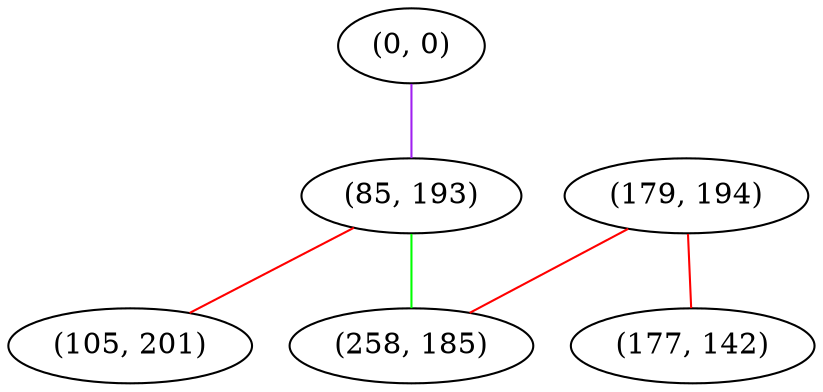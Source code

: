 graph "" {
"(0, 0)";
"(85, 193)";
"(105, 201)";
"(179, 194)";
"(258, 185)";
"(177, 142)";
"(0, 0)" -- "(85, 193)"  [color=purple, key=0, weight=4];
"(85, 193)" -- "(105, 201)"  [color=red, key=0, weight=1];
"(85, 193)" -- "(258, 185)"  [color=green, key=0, weight=2];
"(179, 194)" -- "(177, 142)"  [color=red, key=0, weight=1];
"(179, 194)" -- "(258, 185)"  [color=red, key=0, weight=1];
}
